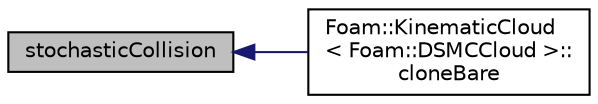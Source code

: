 digraph "stochasticCollision"
{
  bgcolor="transparent";
  edge [fontname="Helvetica",fontsize="10",labelfontname="Helvetica",labelfontsize="10"];
  node [fontname="Helvetica",fontsize="10",shape=record];
  rankdir="LR";
  Node1 [label="stochasticCollision",height=0.2,width=0.4,color="black", fillcolor="grey75", style="filled", fontcolor="black"];
  Node1 -> Node2 [dir="back",color="midnightblue",fontsize="10",style="solid",fontname="Helvetica"];
  Node2 [label="Foam::KinematicCloud\l\< Foam::DSMCCloud \>::\lcloneBare",height=0.2,width=0.4,color="black",URL="$a01231.html#aea3a1f8b31395de01b43cb27de2d39eb",tooltip="Construct and return bare clone based on (this) with new name. "];
}
